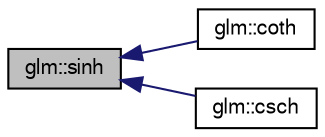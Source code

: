 digraph G
{
  bgcolor="transparent";
  edge [fontname="FreeSans",fontsize=10,labelfontname="FreeSans",labelfontsize=10];
  node [fontname="FreeSans",fontsize=10,shape=record];
  rankdir=LR;
  Node1 [label="glm::sinh",height=0.2,width=0.4,color="black", fillcolor="grey75", style="filled" fontcolor="black"];
  Node1 -> Node2 [dir=back,color="midnightblue",fontsize=10,style="solid"];
  Node2 [label="glm::coth",height=0.2,width=0.4,color="black",URL="$group__gtc__reciprocal.html#g8bc5d51e10b478b061a071eb91258d35"];
  Node1 -> Node3 [dir=back,color="midnightblue",fontsize=10,style="solid"];
  Node3 [label="glm::csch",height=0.2,width=0.4,color="black",URL="$group__gtc__reciprocal.html#g094e1e421d5d9320d4364deb82adb428"];
}
